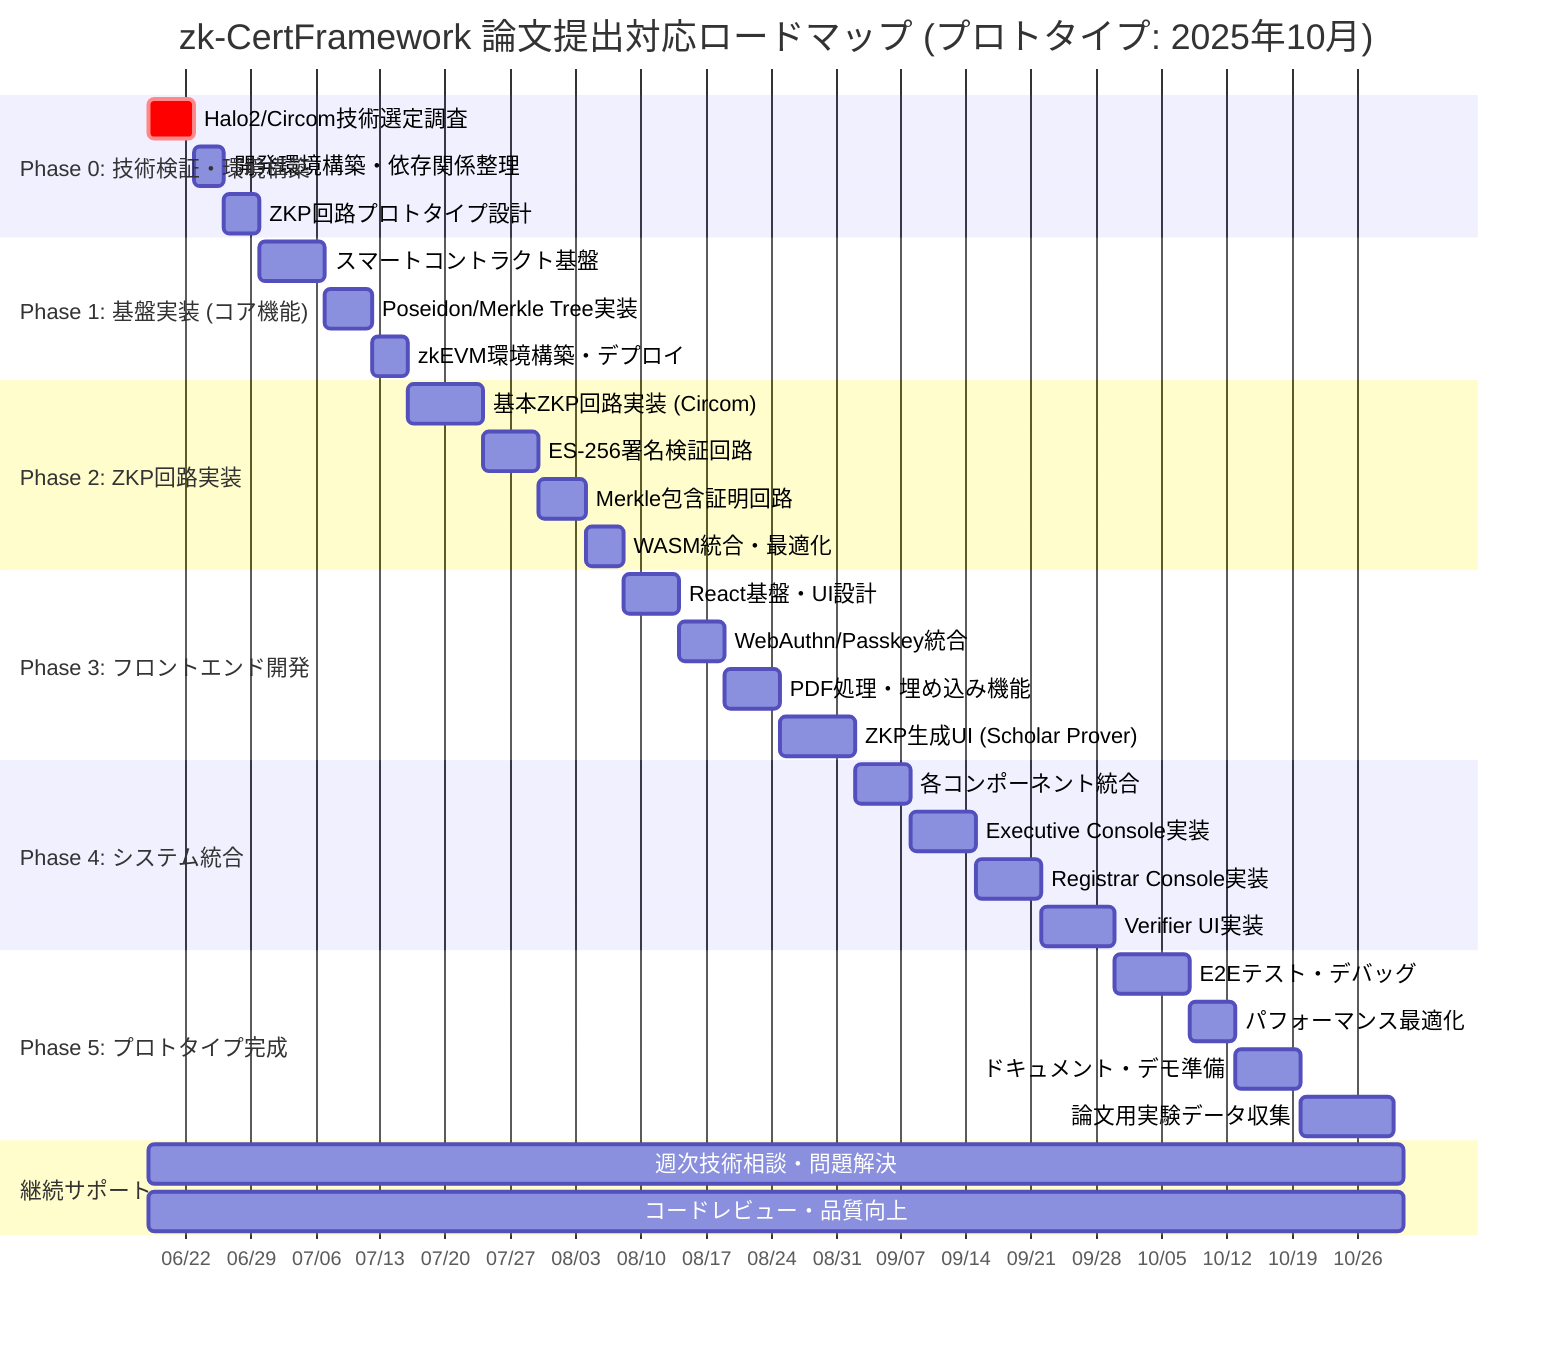 gantt
    title zk-CertFramework 論文提出対応ロードマップ (プロトタイプ: 2025年10月)
    dateFormat  YYYY-MM-DD
    axisFormat  %m/%d

    section Phase 0: 技術検証・環境構築
    Halo2/Circom技術選定調査      :crit, research, 2025-06-18, 5d
    開発環境構築・依存関係整理     :setup, after research, 3d
    ZKP回路プロトタイプ設計       :circuit_design, after setup, 4d

    section Phase 1: 基盤実装 (コア機能)
    スマートコントラクト基盤      :contract, 2025-06-30, 7d
    Poseidon/Merkle Tree実装     :merkle, after contract, 5d
    zkEVM環境構築・デプロイ      :zkevm, after merkle, 4d

    section Phase 2: ZKP回路実装
    基本ZKP回路実装 (Circom)     :zkp_basic, 2025-07-16, 8d
    ES-256署名検証回路          :sig_circuit, after zkp_basic, 6d
    Merkle包含証明回路          :merkle_circuit, after sig_circuit, 5d
    WASM統合・最適化            :wasm_opt, after merkle_circuit, 4d

    section Phase 3: フロントエンド開発
    React基盤・UI設計           :react_base, 2025-08-08, 6d
    WebAuthn/Passkey統合        :webauthn, after react_base, 5d
    PDF処理・埋め込み機能       :pdf_func, after webauthn, 6d
    ZKP生成UI (Scholar Prover)  :scholar_ui, after pdf_func, 8d

    section Phase 4: システム統合
    各コンポーネント統合        :integration, 2025-09-02, 6d
    Executive Console実装       :executive, after integration, 7d
    Registrar Console実装       :registrar, after executive, 7d
    Verifier UI実装            :verifier, after registrar, 8d

    section Phase 5: プロトタイプ完成
    E2Eテスト・デバッグ         :testing, 2025-09-30, 8d
    パフォーマンス最適化        :optimization, after testing, 5d
    ドキュメント・デモ準備      :demo_prep, after optimization, 7d
    論文用実験データ収集        :experiment, after demo_prep, 10d

    section 継続サポート
    週次技術相談・問題解決      :support, 2025-06-18, 2025-10-31
    コードレビュー・品質向上    :review, 2025-06-18, 2025-10-31
